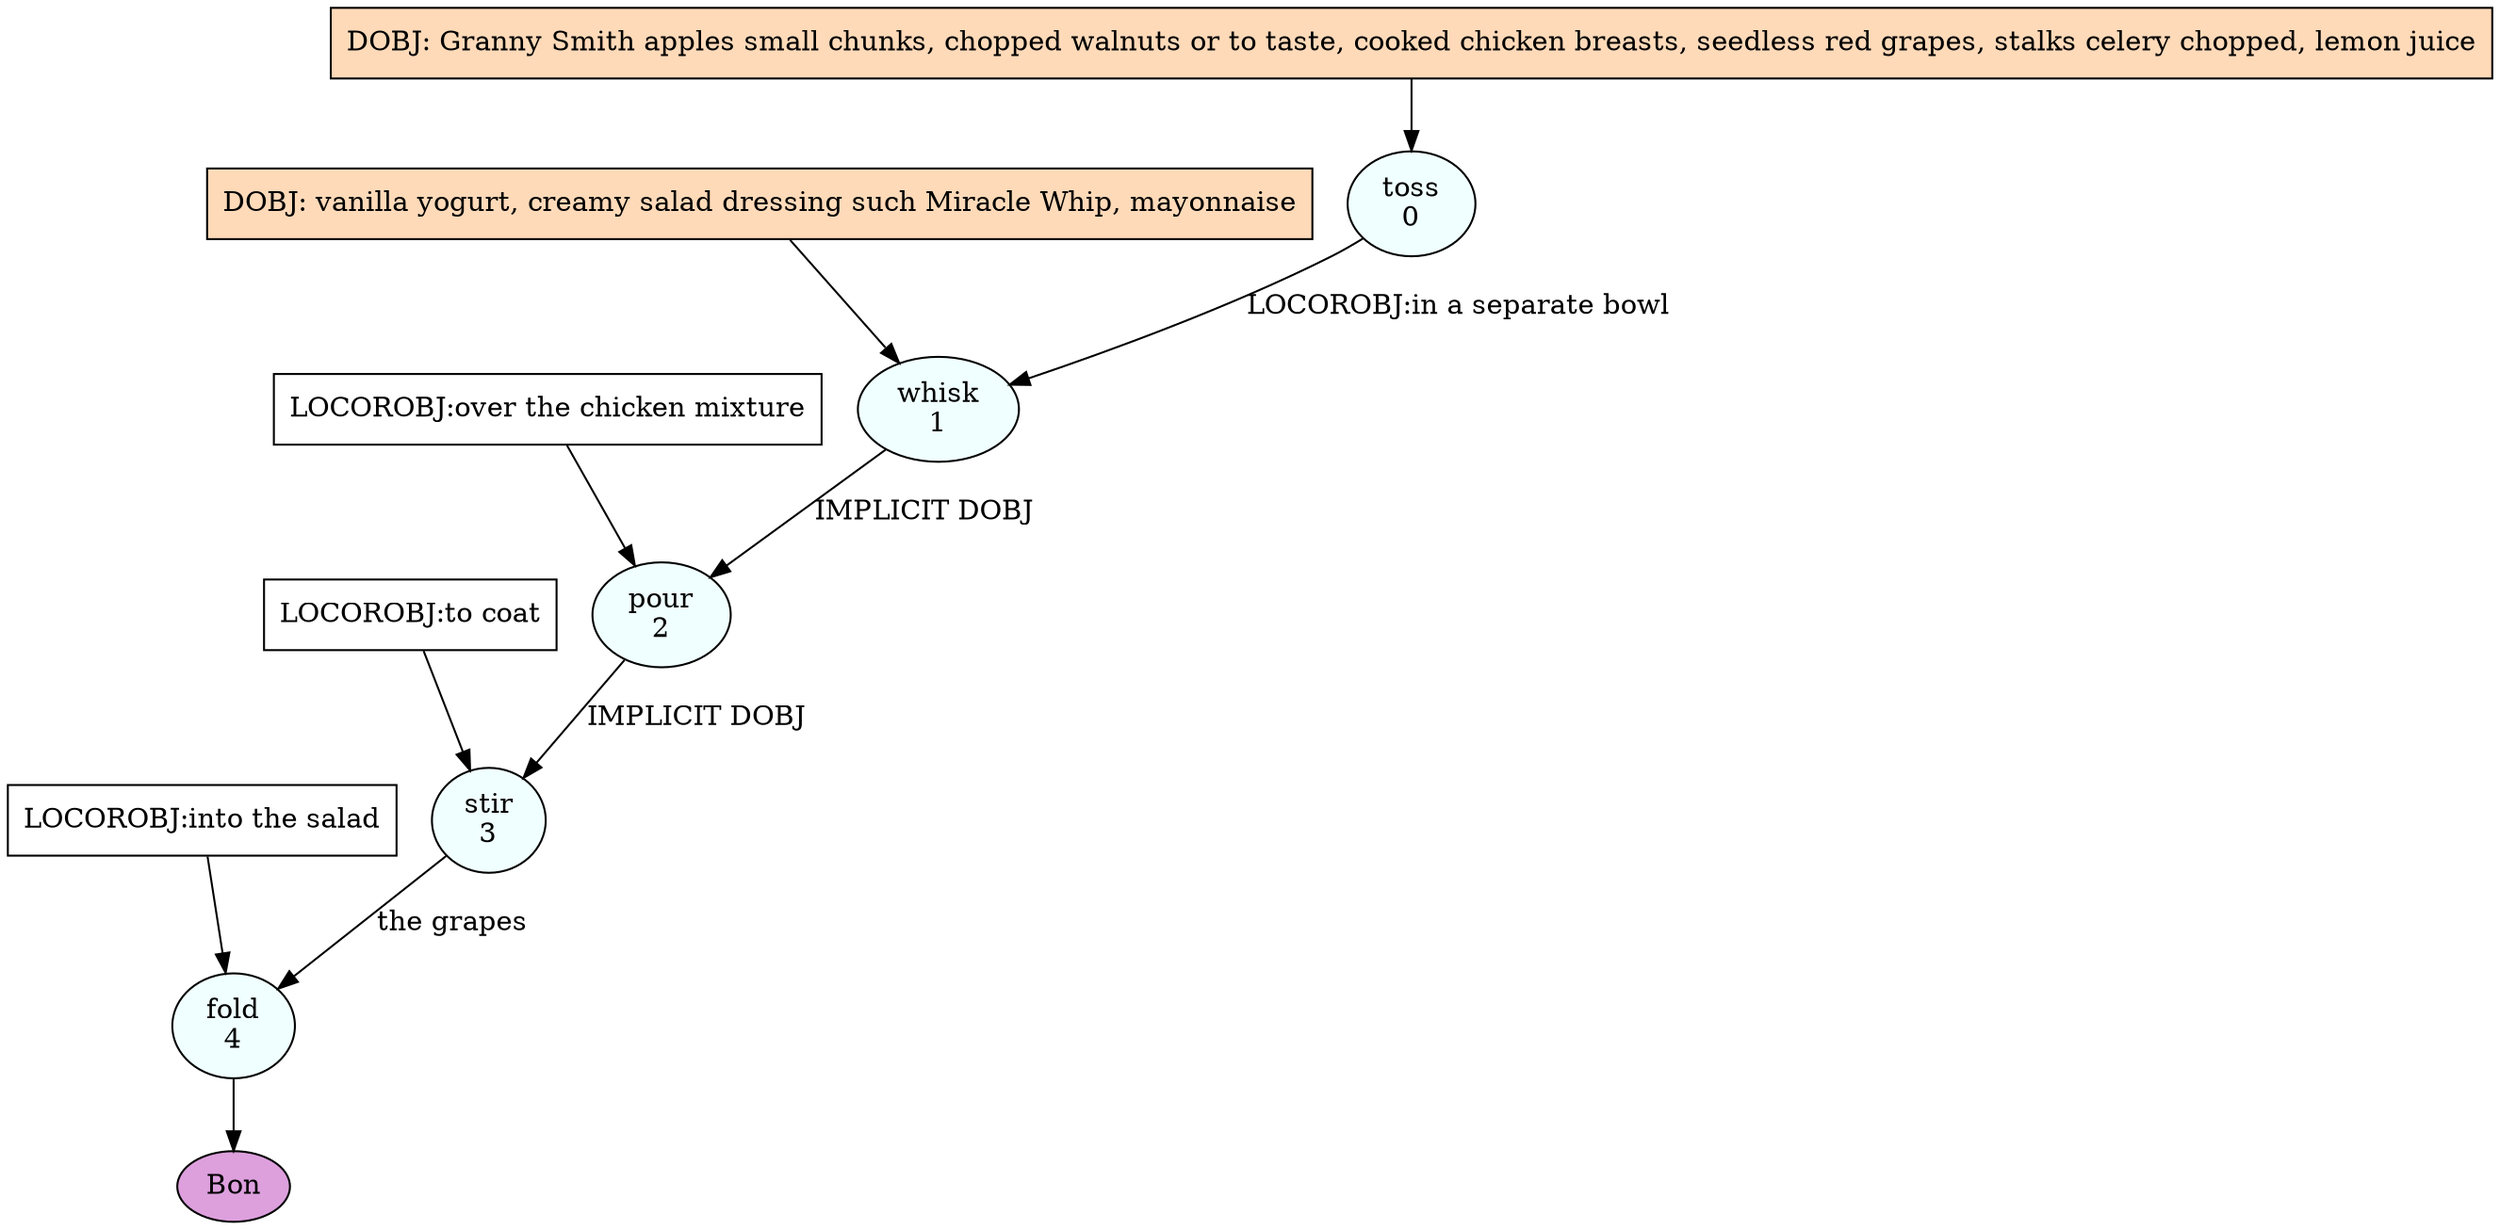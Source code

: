 digraph recipe {
E0[label="toss
0", shape=oval, style=filled, fillcolor=azure]
E1[label="whisk
1", shape=oval, style=filled, fillcolor=azure]
E2[label="pour
2", shape=oval, style=filled, fillcolor=azure]
E3[label="stir
3", shape=oval, style=filled, fillcolor=azure]
E4[label="fold
4", shape=oval, style=filled, fillcolor=azure]
D0[label="DOBJ: Granny Smith apples small chunks, chopped walnuts or to taste, cooked chicken breasts, seedless red grapes, stalks celery chopped, lemon juice", shape=box, style=filled, fillcolor=peachpuff]
D0 -> E0
D1_ing[label="DOBJ: vanilla yogurt, creamy salad dressing such Miracle Whip, mayonnaise", shape=box, style=filled, fillcolor=peachpuff]
D1_ing -> E1
E0 -> E1 [label="LOCOROBJ:in a separate bowl"]
E1 -> E2 [label="IMPLICIT DOBJ"]
P2_0_0[label="LOCOROBJ:over the chicken mixture", shape=box, style=filled, fillcolor=white]
P2_0_0 -> E2
E2 -> E3 [label="IMPLICIT DOBJ"]
P3_0_0[label="LOCOROBJ:to coat", shape=box, style=filled, fillcolor=white]
P3_0_0 -> E3
E3 -> E4 [label="the grapes"]
P4_0_0[label="LOCOROBJ:into the salad", shape=box, style=filled, fillcolor=white]
P4_0_0 -> E4
EOR[label="Bon", shape=oval, style=filled, fillcolor=plum]
E4 -> EOR
}
